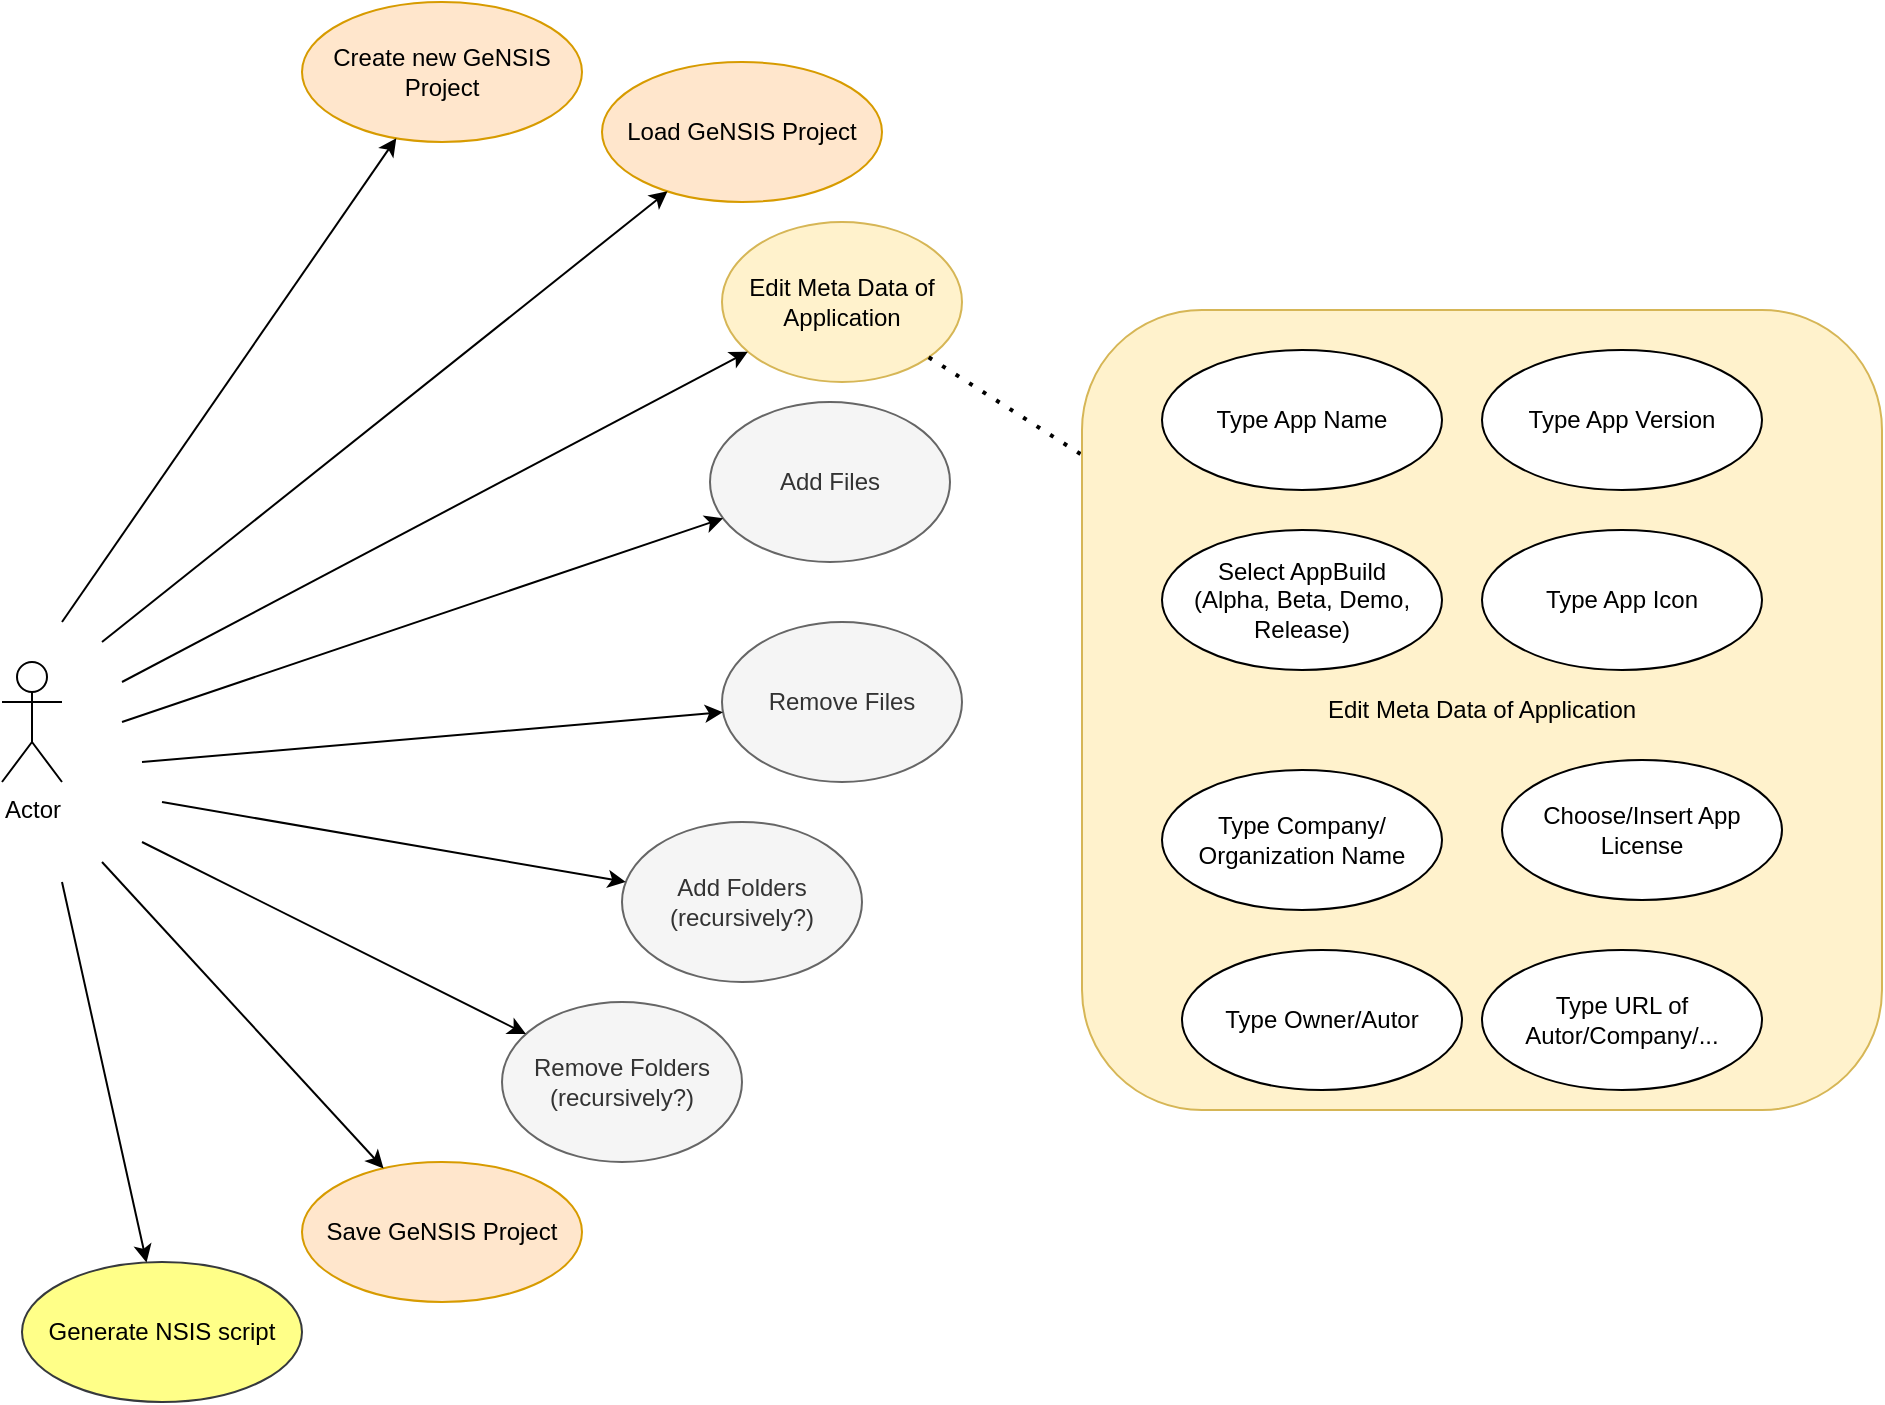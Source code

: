 <mxfile version="20.8.16" type="device"><diagram name="Seite-1" id="MnjFFNg2MvWJvc_F3tBQ"><mxGraphModel dx="1430" dy="831" grid="1" gridSize="10" guides="1" tooltips="1" connect="1" arrows="1" fold="1" page="1" pageScale="1" pageWidth="1169" pageHeight="827" math="0" shadow="0"><root><mxCell id="0"/><mxCell id="1" parent="0"/><mxCell id="T0bJyfhA74bShvhukgJJ-2" value="Actor" style="shape=umlActor;verticalLabelPosition=bottom;verticalAlign=top;html=1;" vertex="1" parent="1"><mxGeometry x="80" y="390" width="30" height="60" as="geometry"/></mxCell><mxCell id="T0bJyfhA74bShvhukgJJ-10" value="Create new GeNSIS Project" style="ellipse;whiteSpace=wrap;html=1;fillColor=#ffe6cc;strokeColor=#d79b00;" vertex="1" parent="1"><mxGeometry x="230" y="60" width="140" height="70" as="geometry"/></mxCell><mxCell id="T0bJyfhA74bShvhukgJJ-12" value="Save GeNSIS Project" style="ellipse;whiteSpace=wrap;html=1;fillColor=#ffe6cc;strokeColor=#d79b00;" vertex="1" parent="1"><mxGeometry x="230" y="640" width="140" height="70" as="geometry"/></mxCell><mxCell id="T0bJyfhA74bShvhukgJJ-13" value="Load GeNSIS Project" style="ellipse;whiteSpace=wrap;html=1;fillColor=#ffe6cc;strokeColor=#d79b00;" vertex="1" parent="1"><mxGeometry x="380" y="90" width="140" height="70" as="geometry"/></mxCell><mxCell id="T0bJyfhA74bShvhukgJJ-17" value="Edit Meta Data of Application" style="ellipse;whiteSpace=wrap;html=1;fillColor=#fff2cc;strokeColor=#d6b656;" vertex="1" parent="1"><mxGeometry x="440" y="170" width="120" height="80" as="geometry"/></mxCell><mxCell id="T0bJyfhA74bShvhukgJJ-18" value="Add Files" style="ellipse;whiteSpace=wrap;html=1;fillColor=#f5f5f5;fontColor=#333333;strokeColor=#666666;" vertex="1" parent="1"><mxGeometry x="434" y="260" width="120" height="80" as="geometry"/></mxCell><mxCell id="T0bJyfhA74bShvhukgJJ-19" value="Add Folders&lt;br&gt;(recursively?)" style="ellipse;whiteSpace=wrap;html=1;fillColor=#f5f5f5;fontColor=#333333;strokeColor=#666666;" vertex="1" parent="1"><mxGeometry x="390" y="470" width="120" height="80" as="geometry"/></mxCell><mxCell id="T0bJyfhA74bShvhukgJJ-20" value="Generate NSIS script" style="ellipse;whiteSpace=wrap;html=1;fillColor=#ffff88;strokeColor=#36393d;" vertex="1" parent="1"><mxGeometry x="90" y="690" width="140" height="70" as="geometry"/></mxCell><mxCell id="T0bJyfhA74bShvhukgJJ-21" value="" style="endArrow=classic;html=1;rounded=0;" edge="1" parent="1" target="T0bJyfhA74bShvhukgJJ-10"><mxGeometry width="50" height="50" relative="1" as="geometry"><mxPoint x="110" y="370" as="sourcePoint"/><mxPoint x="440" y="550" as="targetPoint"/></mxGeometry></mxCell><mxCell id="T0bJyfhA74bShvhukgJJ-22" value="" style="endArrow=classic;html=1;rounded=0;" edge="1" parent="1" target="T0bJyfhA74bShvhukgJJ-13"><mxGeometry width="50" height="50" relative="1" as="geometry"><mxPoint x="130" y="380" as="sourcePoint"/><mxPoint x="440" y="550" as="targetPoint"/></mxGeometry></mxCell><mxCell id="T0bJyfhA74bShvhukgJJ-23" value="" style="endArrow=classic;html=1;rounded=0;" edge="1" parent="1" target="T0bJyfhA74bShvhukgJJ-17"><mxGeometry width="50" height="50" relative="1" as="geometry"><mxPoint x="140" y="400" as="sourcePoint"/><mxPoint x="440" y="550" as="targetPoint"/></mxGeometry></mxCell><mxCell id="T0bJyfhA74bShvhukgJJ-24" value="" style="endArrow=classic;html=1;rounded=0;" edge="1" parent="1" target="T0bJyfhA74bShvhukgJJ-18"><mxGeometry width="50" height="50" relative="1" as="geometry"><mxPoint x="140" y="420" as="sourcePoint"/><mxPoint x="440" y="550" as="targetPoint"/></mxGeometry></mxCell><mxCell id="T0bJyfhA74bShvhukgJJ-25" value="Remove Files" style="ellipse;whiteSpace=wrap;html=1;fillColor=#f5f5f5;fontColor=#333333;strokeColor=#666666;" vertex="1" parent="1"><mxGeometry x="440" y="370" width="120" height="80" as="geometry"/></mxCell><mxCell id="T0bJyfhA74bShvhukgJJ-27" value="Remove Folders&lt;br&gt;(recursively?)" style="ellipse;whiteSpace=wrap;html=1;fillColor=#f5f5f5;fontColor=#333333;strokeColor=#666666;" vertex="1" parent="1"><mxGeometry x="330" y="560" width="120" height="80" as="geometry"/></mxCell><mxCell id="T0bJyfhA74bShvhukgJJ-28" value="" style="endArrow=classic;html=1;rounded=0;" edge="1" parent="1" target="T0bJyfhA74bShvhukgJJ-25"><mxGeometry width="50" height="50" relative="1" as="geometry"><mxPoint x="150" y="440" as="sourcePoint"/><mxPoint x="430" y="420" as="targetPoint"/></mxGeometry></mxCell><mxCell id="T0bJyfhA74bShvhukgJJ-29" value="" style="endArrow=classic;html=1;rounded=0;" edge="1" parent="1" target="T0bJyfhA74bShvhukgJJ-19"><mxGeometry width="50" height="50" relative="1" as="geometry"><mxPoint x="160" y="460" as="sourcePoint"/><mxPoint x="430" y="490" as="targetPoint"/></mxGeometry></mxCell><mxCell id="T0bJyfhA74bShvhukgJJ-30" value="" style="endArrow=classic;html=1;rounded=0;" edge="1" parent="1" target="T0bJyfhA74bShvhukgJJ-27"><mxGeometry width="50" height="50" relative="1" as="geometry"><mxPoint x="150" y="480" as="sourcePoint"/><mxPoint x="430" y="580" as="targetPoint"/></mxGeometry></mxCell><mxCell id="T0bJyfhA74bShvhukgJJ-31" value="" style="endArrow=classic;html=1;rounded=0;" edge="1" parent="1" target="T0bJyfhA74bShvhukgJJ-12"><mxGeometry width="50" height="50" relative="1" as="geometry"><mxPoint x="130" y="490" as="sourcePoint"/><mxPoint x="400" y="680" as="targetPoint"/></mxGeometry></mxCell><mxCell id="T0bJyfhA74bShvhukgJJ-32" value="" style="endArrow=classic;html=1;rounded=0;" edge="1" parent="1" target="T0bJyfhA74bShvhukgJJ-20"><mxGeometry width="50" height="50" relative="1" as="geometry"><mxPoint x="110" y="500" as="sourcePoint"/><mxPoint x="390" y="770" as="targetPoint"/></mxGeometry></mxCell><mxCell id="T0bJyfhA74bShvhukgJJ-33" value="" style="endArrow=none;dashed=1;html=1;dashPattern=1 3;strokeWidth=2;rounded=0;" edge="1" parent="1" source="T0bJyfhA74bShvhukgJJ-17" target="T0bJyfhA74bShvhukgJJ-16"><mxGeometry width="50" height="50" relative="1" as="geometry"><mxPoint x="770" y="420" as="sourcePoint"/><mxPoint x="820" y="370" as="targetPoint"/></mxGeometry></mxCell><mxCell id="T0bJyfhA74bShvhukgJJ-34" value="" style="group" vertex="1" connectable="0" parent="1"><mxGeometry x="620" y="214" width="400" height="400" as="geometry"/></mxCell><mxCell id="T0bJyfhA74bShvhukgJJ-16" value="Edit Meta Data of Application" style="rounded=1;whiteSpace=wrap;html=1;fillColor=#fff2cc;strokeColor=#d6b656;" vertex="1" parent="T0bJyfhA74bShvhukgJJ-34"><mxGeometry width="400" height="400" as="geometry"/></mxCell><mxCell id="T0bJyfhA74bShvhukgJJ-1" value="Type App Name" style="ellipse;whiteSpace=wrap;html=1;" vertex="1" parent="T0bJyfhA74bShvhukgJJ-34"><mxGeometry x="40" y="20" width="140" height="70" as="geometry"/></mxCell><mxCell id="T0bJyfhA74bShvhukgJJ-3" value="Type App Version" style="ellipse;whiteSpace=wrap;html=1;" vertex="1" parent="T0bJyfhA74bShvhukgJJ-34"><mxGeometry x="200" y="20" width="140" height="70" as="geometry"/></mxCell><mxCell id="T0bJyfhA74bShvhukgJJ-4" value="Select AppBuild&lt;br&gt;(Alpha, Beta, Demo, Release)" style="ellipse;whiteSpace=wrap;html=1;" vertex="1" parent="T0bJyfhA74bShvhukgJJ-34"><mxGeometry x="40" y="110" width="140" height="70" as="geometry"/></mxCell><mxCell id="T0bJyfhA74bShvhukgJJ-5" value="Type App Icon" style="ellipse;whiteSpace=wrap;html=1;" vertex="1" parent="T0bJyfhA74bShvhukgJJ-34"><mxGeometry x="200" y="110" width="140" height="70" as="geometry"/></mxCell><mxCell id="T0bJyfhA74bShvhukgJJ-6" value="Type Company/&lt;br&gt;Organization Name" style="ellipse;whiteSpace=wrap;html=1;" vertex="1" parent="T0bJyfhA74bShvhukgJJ-34"><mxGeometry x="40" y="230" width="140" height="70" as="geometry"/></mxCell><mxCell id="T0bJyfhA74bShvhukgJJ-7" value="Choose/Insert App License" style="ellipse;whiteSpace=wrap;html=1;" vertex="1" parent="T0bJyfhA74bShvhukgJJ-34"><mxGeometry x="210" y="225" width="140" height="70" as="geometry"/></mxCell><mxCell id="T0bJyfhA74bShvhukgJJ-8" value="Type Owner/Autor" style="ellipse;whiteSpace=wrap;html=1;" vertex="1" parent="T0bJyfhA74bShvhukgJJ-34"><mxGeometry x="50" y="320" width="140" height="70" as="geometry"/></mxCell><mxCell id="T0bJyfhA74bShvhukgJJ-9" value="Type URL of Autor/Company/..." style="ellipse;whiteSpace=wrap;html=1;" vertex="1" parent="T0bJyfhA74bShvhukgJJ-34"><mxGeometry x="200" y="320" width="140" height="70" as="geometry"/></mxCell></root></mxGraphModel></diagram></mxfile>